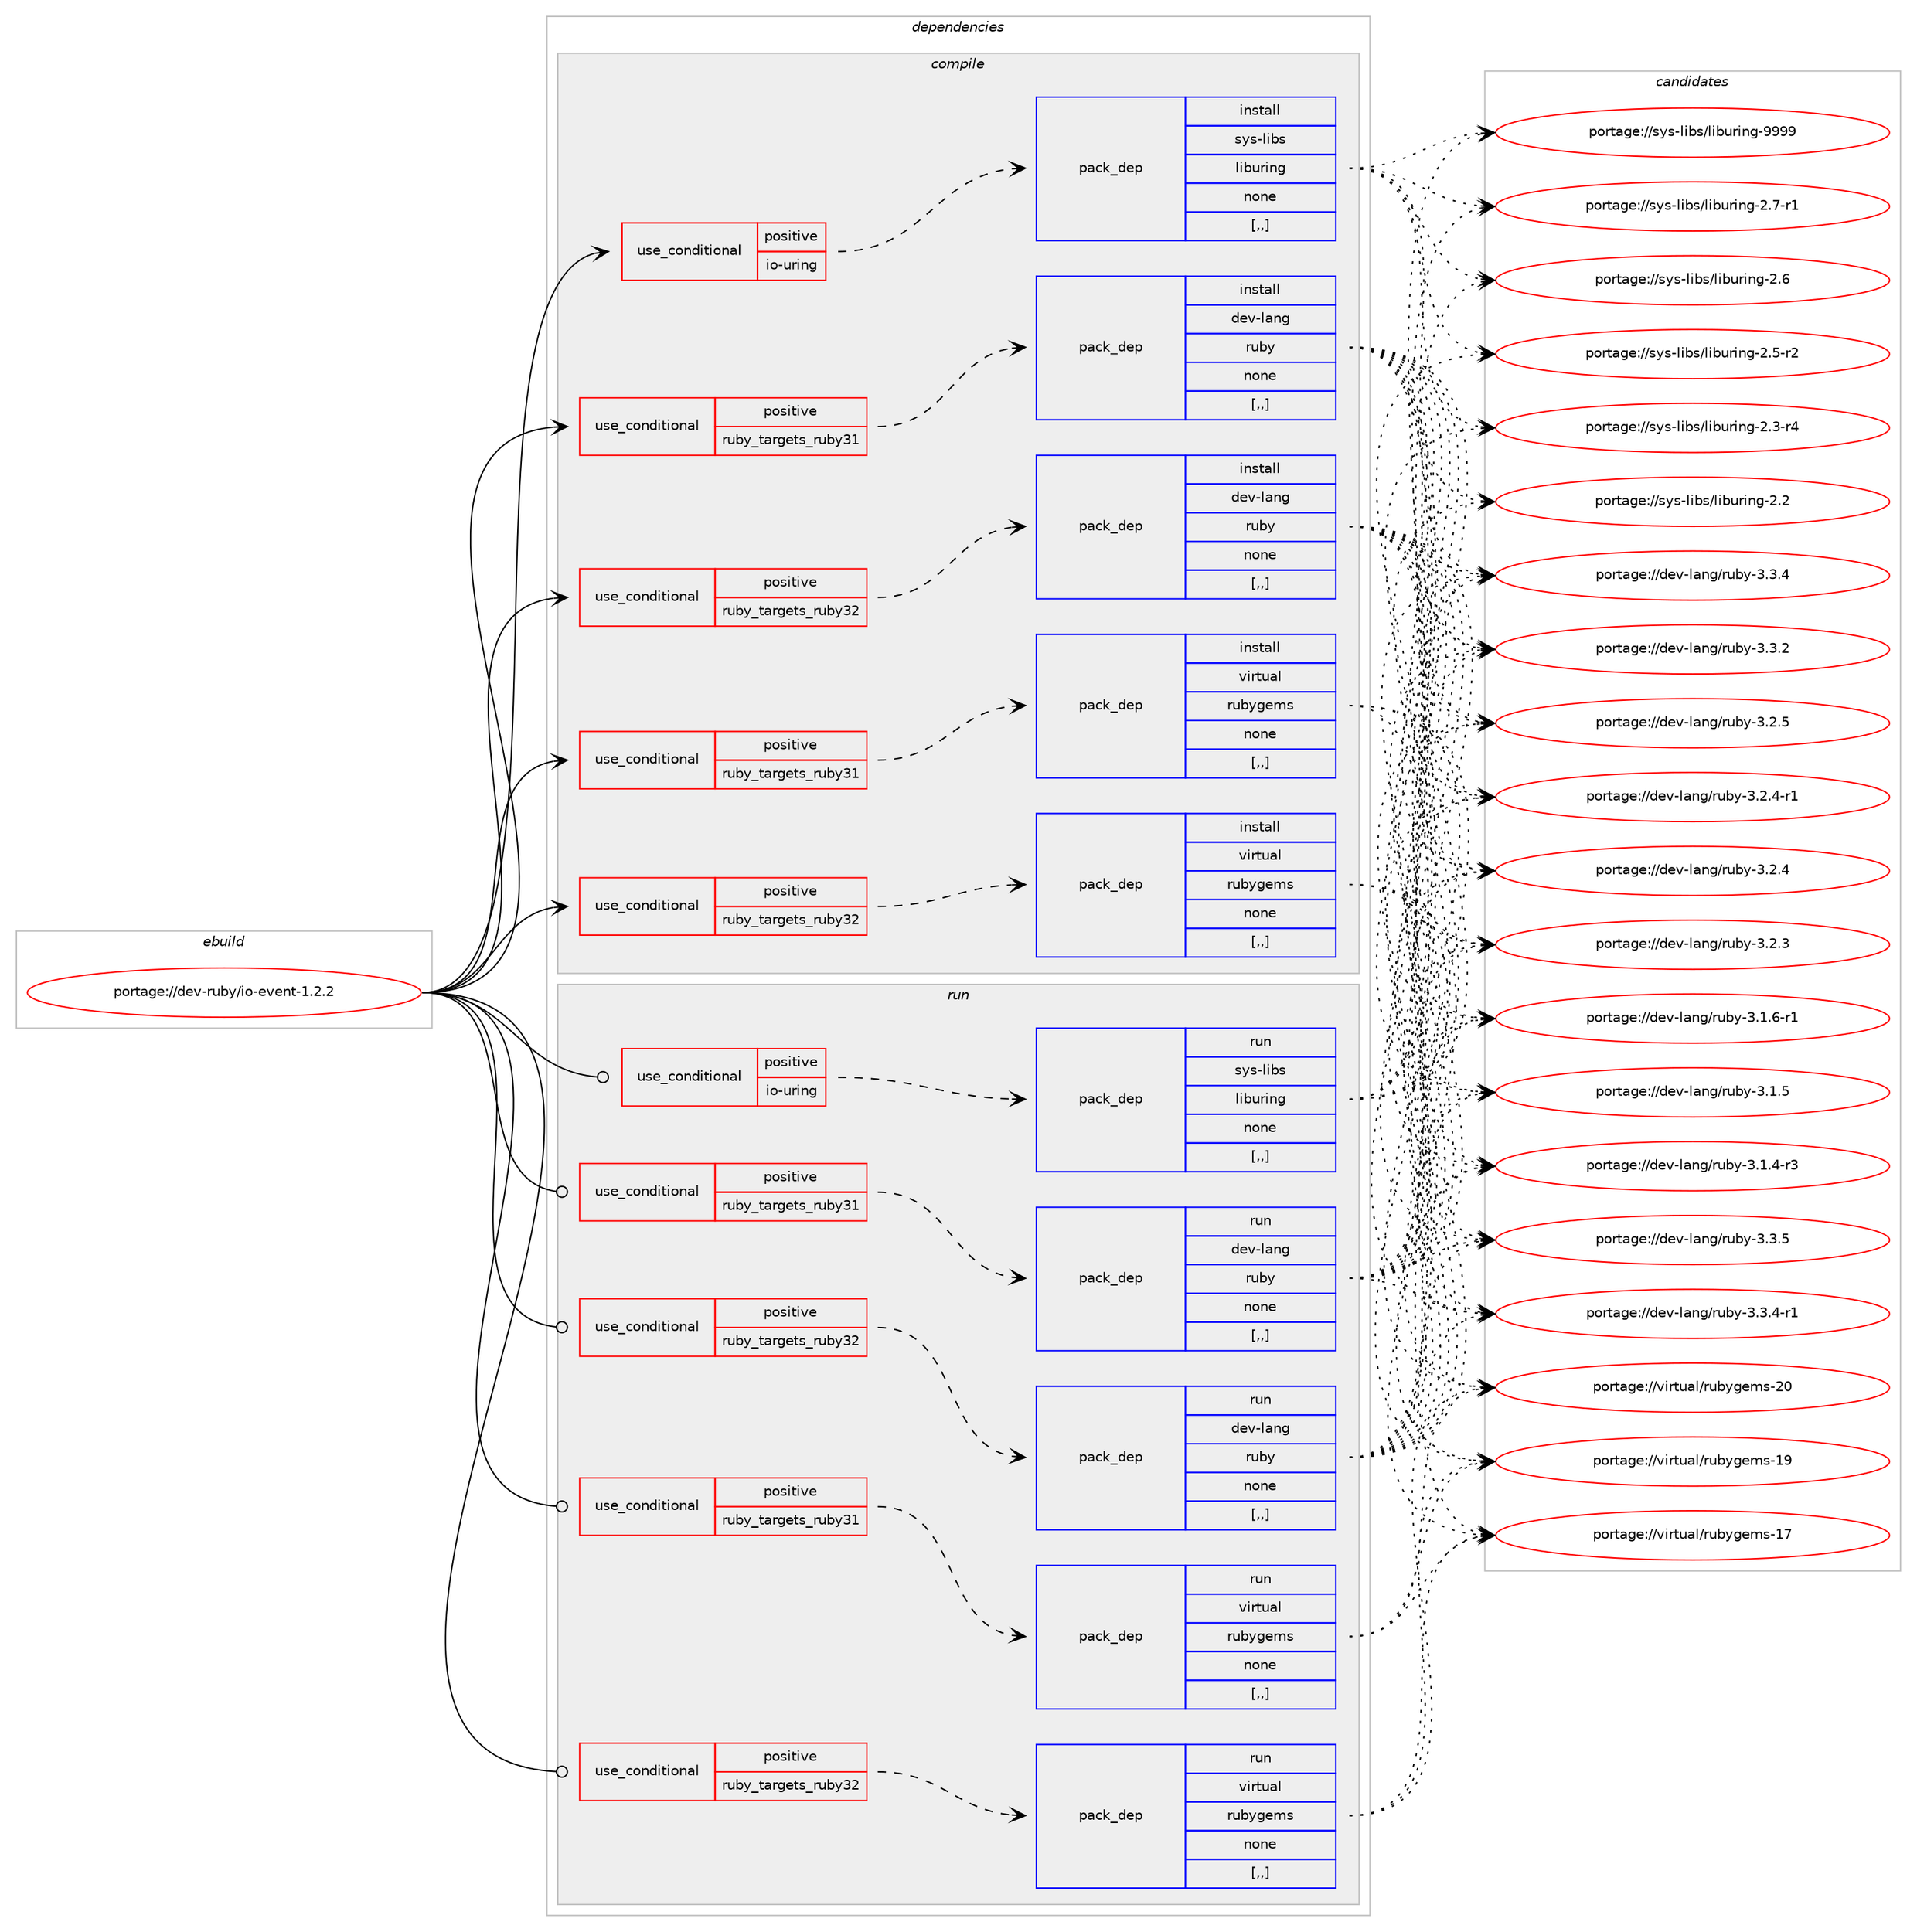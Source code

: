digraph prolog {

# *************
# Graph options
# *************

newrank=true;
concentrate=true;
compound=true;
graph [rankdir=LR,fontname=Helvetica,fontsize=10,ranksep=1.5];#, ranksep=2.5, nodesep=0.2];
edge  [arrowhead=vee];
node  [fontname=Helvetica,fontsize=10];

# **********
# The ebuild
# **********

subgraph cluster_leftcol {
color=gray;
label=<<i>ebuild</i>>;
id [label="portage://dev-ruby/io-event-1.2.2", color=red, width=4, href="../dev-ruby/io-event-1.2.2.svg"];
}

# ****************
# The dependencies
# ****************

subgraph cluster_midcol {
color=gray;
label=<<i>dependencies</i>>;
subgraph cluster_compile {
fillcolor="#eeeeee";
style=filled;
label=<<i>compile</i>>;
subgraph cond180344 {
dependency683293 [label=<<TABLE BORDER="0" CELLBORDER="1" CELLSPACING="0" CELLPADDING="4"><TR><TD ROWSPAN="3" CELLPADDING="10">use_conditional</TD></TR><TR><TD>positive</TD></TR><TR><TD>io-uring</TD></TR></TABLE>>, shape=none, color=red];
subgraph pack498026 {
dependency683294 [label=<<TABLE BORDER="0" CELLBORDER="1" CELLSPACING="0" CELLPADDING="4" WIDTH="220"><TR><TD ROWSPAN="6" CELLPADDING="30">pack_dep</TD></TR><TR><TD WIDTH="110">install</TD></TR><TR><TD>sys-libs</TD></TR><TR><TD>liburing</TD></TR><TR><TD>none</TD></TR><TR><TD>[,,]</TD></TR></TABLE>>, shape=none, color=blue];
}
dependency683293:e -> dependency683294:w [weight=20,style="dashed",arrowhead="vee"];
}
id:e -> dependency683293:w [weight=20,style="solid",arrowhead="vee"];
subgraph cond180345 {
dependency683295 [label=<<TABLE BORDER="0" CELLBORDER="1" CELLSPACING="0" CELLPADDING="4"><TR><TD ROWSPAN="3" CELLPADDING="10">use_conditional</TD></TR><TR><TD>positive</TD></TR><TR><TD>ruby_targets_ruby31</TD></TR></TABLE>>, shape=none, color=red];
subgraph pack498027 {
dependency683296 [label=<<TABLE BORDER="0" CELLBORDER="1" CELLSPACING="0" CELLPADDING="4" WIDTH="220"><TR><TD ROWSPAN="6" CELLPADDING="30">pack_dep</TD></TR><TR><TD WIDTH="110">install</TD></TR><TR><TD>dev-lang</TD></TR><TR><TD>ruby</TD></TR><TR><TD>none</TD></TR><TR><TD>[,,]</TD></TR></TABLE>>, shape=none, color=blue];
}
dependency683295:e -> dependency683296:w [weight=20,style="dashed",arrowhead="vee"];
}
id:e -> dependency683295:w [weight=20,style="solid",arrowhead="vee"];
subgraph cond180346 {
dependency683297 [label=<<TABLE BORDER="0" CELLBORDER="1" CELLSPACING="0" CELLPADDING="4"><TR><TD ROWSPAN="3" CELLPADDING="10">use_conditional</TD></TR><TR><TD>positive</TD></TR><TR><TD>ruby_targets_ruby31</TD></TR></TABLE>>, shape=none, color=red];
subgraph pack498028 {
dependency683298 [label=<<TABLE BORDER="0" CELLBORDER="1" CELLSPACING="0" CELLPADDING="4" WIDTH="220"><TR><TD ROWSPAN="6" CELLPADDING="30">pack_dep</TD></TR><TR><TD WIDTH="110">install</TD></TR><TR><TD>virtual</TD></TR><TR><TD>rubygems</TD></TR><TR><TD>none</TD></TR><TR><TD>[,,]</TD></TR></TABLE>>, shape=none, color=blue];
}
dependency683297:e -> dependency683298:w [weight=20,style="dashed",arrowhead="vee"];
}
id:e -> dependency683297:w [weight=20,style="solid",arrowhead="vee"];
subgraph cond180347 {
dependency683299 [label=<<TABLE BORDER="0" CELLBORDER="1" CELLSPACING="0" CELLPADDING="4"><TR><TD ROWSPAN="3" CELLPADDING="10">use_conditional</TD></TR><TR><TD>positive</TD></TR><TR><TD>ruby_targets_ruby32</TD></TR></TABLE>>, shape=none, color=red];
subgraph pack498029 {
dependency683300 [label=<<TABLE BORDER="0" CELLBORDER="1" CELLSPACING="0" CELLPADDING="4" WIDTH="220"><TR><TD ROWSPAN="6" CELLPADDING="30">pack_dep</TD></TR><TR><TD WIDTH="110">install</TD></TR><TR><TD>dev-lang</TD></TR><TR><TD>ruby</TD></TR><TR><TD>none</TD></TR><TR><TD>[,,]</TD></TR></TABLE>>, shape=none, color=blue];
}
dependency683299:e -> dependency683300:w [weight=20,style="dashed",arrowhead="vee"];
}
id:e -> dependency683299:w [weight=20,style="solid",arrowhead="vee"];
subgraph cond180348 {
dependency683301 [label=<<TABLE BORDER="0" CELLBORDER="1" CELLSPACING="0" CELLPADDING="4"><TR><TD ROWSPAN="3" CELLPADDING="10">use_conditional</TD></TR><TR><TD>positive</TD></TR><TR><TD>ruby_targets_ruby32</TD></TR></TABLE>>, shape=none, color=red];
subgraph pack498030 {
dependency683302 [label=<<TABLE BORDER="0" CELLBORDER="1" CELLSPACING="0" CELLPADDING="4" WIDTH="220"><TR><TD ROWSPAN="6" CELLPADDING="30">pack_dep</TD></TR><TR><TD WIDTH="110">install</TD></TR><TR><TD>virtual</TD></TR><TR><TD>rubygems</TD></TR><TR><TD>none</TD></TR><TR><TD>[,,]</TD></TR></TABLE>>, shape=none, color=blue];
}
dependency683301:e -> dependency683302:w [weight=20,style="dashed",arrowhead="vee"];
}
id:e -> dependency683301:w [weight=20,style="solid",arrowhead="vee"];
}
subgraph cluster_compileandrun {
fillcolor="#eeeeee";
style=filled;
label=<<i>compile and run</i>>;
}
subgraph cluster_run {
fillcolor="#eeeeee";
style=filled;
label=<<i>run</i>>;
subgraph cond180349 {
dependency683303 [label=<<TABLE BORDER="0" CELLBORDER="1" CELLSPACING="0" CELLPADDING="4"><TR><TD ROWSPAN="3" CELLPADDING="10">use_conditional</TD></TR><TR><TD>positive</TD></TR><TR><TD>io-uring</TD></TR></TABLE>>, shape=none, color=red];
subgraph pack498031 {
dependency683304 [label=<<TABLE BORDER="0" CELLBORDER="1" CELLSPACING="0" CELLPADDING="4" WIDTH="220"><TR><TD ROWSPAN="6" CELLPADDING="30">pack_dep</TD></TR><TR><TD WIDTH="110">run</TD></TR><TR><TD>sys-libs</TD></TR><TR><TD>liburing</TD></TR><TR><TD>none</TD></TR><TR><TD>[,,]</TD></TR></TABLE>>, shape=none, color=blue];
}
dependency683303:e -> dependency683304:w [weight=20,style="dashed",arrowhead="vee"];
}
id:e -> dependency683303:w [weight=20,style="solid",arrowhead="odot"];
subgraph cond180350 {
dependency683305 [label=<<TABLE BORDER="0" CELLBORDER="1" CELLSPACING="0" CELLPADDING="4"><TR><TD ROWSPAN="3" CELLPADDING="10">use_conditional</TD></TR><TR><TD>positive</TD></TR><TR><TD>ruby_targets_ruby31</TD></TR></TABLE>>, shape=none, color=red];
subgraph pack498032 {
dependency683306 [label=<<TABLE BORDER="0" CELLBORDER="1" CELLSPACING="0" CELLPADDING="4" WIDTH="220"><TR><TD ROWSPAN="6" CELLPADDING="30">pack_dep</TD></TR><TR><TD WIDTH="110">run</TD></TR><TR><TD>dev-lang</TD></TR><TR><TD>ruby</TD></TR><TR><TD>none</TD></TR><TR><TD>[,,]</TD></TR></TABLE>>, shape=none, color=blue];
}
dependency683305:e -> dependency683306:w [weight=20,style="dashed",arrowhead="vee"];
}
id:e -> dependency683305:w [weight=20,style="solid",arrowhead="odot"];
subgraph cond180351 {
dependency683307 [label=<<TABLE BORDER="0" CELLBORDER="1" CELLSPACING="0" CELLPADDING="4"><TR><TD ROWSPAN="3" CELLPADDING="10">use_conditional</TD></TR><TR><TD>positive</TD></TR><TR><TD>ruby_targets_ruby31</TD></TR></TABLE>>, shape=none, color=red];
subgraph pack498033 {
dependency683308 [label=<<TABLE BORDER="0" CELLBORDER="1" CELLSPACING="0" CELLPADDING="4" WIDTH="220"><TR><TD ROWSPAN="6" CELLPADDING="30">pack_dep</TD></TR><TR><TD WIDTH="110">run</TD></TR><TR><TD>virtual</TD></TR><TR><TD>rubygems</TD></TR><TR><TD>none</TD></TR><TR><TD>[,,]</TD></TR></TABLE>>, shape=none, color=blue];
}
dependency683307:e -> dependency683308:w [weight=20,style="dashed",arrowhead="vee"];
}
id:e -> dependency683307:w [weight=20,style="solid",arrowhead="odot"];
subgraph cond180352 {
dependency683309 [label=<<TABLE BORDER="0" CELLBORDER="1" CELLSPACING="0" CELLPADDING="4"><TR><TD ROWSPAN="3" CELLPADDING="10">use_conditional</TD></TR><TR><TD>positive</TD></TR><TR><TD>ruby_targets_ruby32</TD></TR></TABLE>>, shape=none, color=red];
subgraph pack498034 {
dependency683310 [label=<<TABLE BORDER="0" CELLBORDER="1" CELLSPACING="0" CELLPADDING="4" WIDTH="220"><TR><TD ROWSPAN="6" CELLPADDING="30">pack_dep</TD></TR><TR><TD WIDTH="110">run</TD></TR><TR><TD>dev-lang</TD></TR><TR><TD>ruby</TD></TR><TR><TD>none</TD></TR><TR><TD>[,,]</TD></TR></TABLE>>, shape=none, color=blue];
}
dependency683309:e -> dependency683310:w [weight=20,style="dashed",arrowhead="vee"];
}
id:e -> dependency683309:w [weight=20,style="solid",arrowhead="odot"];
subgraph cond180353 {
dependency683311 [label=<<TABLE BORDER="0" CELLBORDER="1" CELLSPACING="0" CELLPADDING="4"><TR><TD ROWSPAN="3" CELLPADDING="10">use_conditional</TD></TR><TR><TD>positive</TD></TR><TR><TD>ruby_targets_ruby32</TD></TR></TABLE>>, shape=none, color=red];
subgraph pack498035 {
dependency683312 [label=<<TABLE BORDER="0" CELLBORDER="1" CELLSPACING="0" CELLPADDING="4" WIDTH="220"><TR><TD ROWSPAN="6" CELLPADDING="30">pack_dep</TD></TR><TR><TD WIDTH="110">run</TD></TR><TR><TD>virtual</TD></TR><TR><TD>rubygems</TD></TR><TR><TD>none</TD></TR><TR><TD>[,,]</TD></TR></TABLE>>, shape=none, color=blue];
}
dependency683311:e -> dependency683312:w [weight=20,style="dashed",arrowhead="vee"];
}
id:e -> dependency683311:w [weight=20,style="solid",arrowhead="odot"];
}
}

# **************
# The candidates
# **************

subgraph cluster_choices {
rank=same;
color=gray;
label=<<i>candidates</i>>;

subgraph choice498026 {
color=black;
nodesep=1;
choice115121115451081059811547108105981171141051101034557575757 [label="portage://sys-libs/liburing-9999", color=red, width=4,href="../sys-libs/liburing-9999.svg"];
choice11512111545108105981154710810598117114105110103455046554511449 [label="portage://sys-libs/liburing-2.7-r1", color=red, width=4,href="../sys-libs/liburing-2.7-r1.svg"];
choice1151211154510810598115471081059811711410511010345504654 [label="portage://sys-libs/liburing-2.6", color=red, width=4,href="../sys-libs/liburing-2.6.svg"];
choice11512111545108105981154710810598117114105110103455046534511450 [label="portage://sys-libs/liburing-2.5-r2", color=red, width=4,href="../sys-libs/liburing-2.5-r2.svg"];
choice11512111545108105981154710810598117114105110103455046514511452 [label="portage://sys-libs/liburing-2.3-r4", color=red, width=4,href="../sys-libs/liburing-2.3-r4.svg"];
choice1151211154510810598115471081059811711410511010345504650 [label="portage://sys-libs/liburing-2.2", color=red, width=4,href="../sys-libs/liburing-2.2.svg"];
dependency683294:e -> choice115121115451081059811547108105981171141051101034557575757:w [style=dotted,weight="100"];
dependency683294:e -> choice11512111545108105981154710810598117114105110103455046554511449:w [style=dotted,weight="100"];
dependency683294:e -> choice1151211154510810598115471081059811711410511010345504654:w [style=dotted,weight="100"];
dependency683294:e -> choice11512111545108105981154710810598117114105110103455046534511450:w [style=dotted,weight="100"];
dependency683294:e -> choice11512111545108105981154710810598117114105110103455046514511452:w [style=dotted,weight="100"];
dependency683294:e -> choice1151211154510810598115471081059811711410511010345504650:w [style=dotted,weight="100"];
}
subgraph choice498027 {
color=black;
nodesep=1;
choice10010111845108971101034711411798121455146514653 [label="portage://dev-lang/ruby-3.3.5", color=red, width=4,href="../dev-lang/ruby-3.3.5.svg"];
choice100101118451089711010347114117981214551465146524511449 [label="portage://dev-lang/ruby-3.3.4-r1", color=red, width=4,href="../dev-lang/ruby-3.3.4-r1.svg"];
choice10010111845108971101034711411798121455146514652 [label="portage://dev-lang/ruby-3.3.4", color=red, width=4,href="../dev-lang/ruby-3.3.4.svg"];
choice10010111845108971101034711411798121455146514650 [label="portage://dev-lang/ruby-3.3.2", color=red, width=4,href="../dev-lang/ruby-3.3.2.svg"];
choice10010111845108971101034711411798121455146504653 [label="portage://dev-lang/ruby-3.2.5", color=red, width=4,href="../dev-lang/ruby-3.2.5.svg"];
choice100101118451089711010347114117981214551465046524511449 [label="portage://dev-lang/ruby-3.2.4-r1", color=red, width=4,href="../dev-lang/ruby-3.2.4-r1.svg"];
choice10010111845108971101034711411798121455146504652 [label="portage://dev-lang/ruby-3.2.4", color=red, width=4,href="../dev-lang/ruby-3.2.4.svg"];
choice10010111845108971101034711411798121455146504651 [label="portage://dev-lang/ruby-3.2.3", color=red, width=4,href="../dev-lang/ruby-3.2.3.svg"];
choice100101118451089711010347114117981214551464946544511449 [label="portage://dev-lang/ruby-3.1.6-r1", color=red, width=4,href="../dev-lang/ruby-3.1.6-r1.svg"];
choice10010111845108971101034711411798121455146494653 [label="portage://dev-lang/ruby-3.1.5", color=red, width=4,href="../dev-lang/ruby-3.1.5.svg"];
choice100101118451089711010347114117981214551464946524511451 [label="portage://dev-lang/ruby-3.1.4-r3", color=red, width=4,href="../dev-lang/ruby-3.1.4-r3.svg"];
dependency683296:e -> choice10010111845108971101034711411798121455146514653:w [style=dotted,weight="100"];
dependency683296:e -> choice100101118451089711010347114117981214551465146524511449:w [style=dotted,weight="100"];
dependency683296:e -> choice10010111845108971101034711411798121455146514652:w [style=dotted,weight="100"];
dependency683296:e -> choice10010111845108971101034711411798121455146514650:w [style=dotted,weight="100"];
dependency683296:e -> choice10010111845108971101034711411798121455146504653:w [style=dotted,weight="100"];
dependency683296:e -> choice100101118451089711010347114117981214551465046524511449:w [style=dotted,weight="100"];
dependency683296:e -> choice10010111845108971101034711411798121455146504652:w [style=dotted,weight="100"];
dependency683296:e -> choice10010111845108971101034711411798121455146504651:w [style=dotted,weight="100"];
dependency683296:e -> choice100101118451089711010347114117981214551464946544511449:w [style=dotted,weight="100"];
dependency683296:e -> choice10010111845108971101034711411798121455146494653:w [style=dotted,weight="100"];
dependency683296:e -> choice100101118451089711010347114117981214551464946524511451:w [style=dotted,weight="100"];
}
subgraph choice498028 {
color=black;
nodesep=1;
choice118105114116117971084711411798121103101109115455048 [label="portage://virtual/rubygems-20", color=red, width=4,href="../virtual/rubygems-20.svg"];
choice118105114116117971084711411798121103101109115454957 [label="portage://virtual/rubygems-19", color=red, width=4,href="../virtual/rubygems-19.svg"];
choice118105114116117971084711411798121103101109115454955 [label="portage://virtual/rubygems-17", color=red, width=4,href="../virtual/rubygems-17.svg"];
dependency683298:e -> choice118105114116117971084711411798121103101109115455048:w [style=dotted,weight="100"];
dependency683298:e -> choice118105114116117971084711411798121103101109115454957:w [style=dotted,weight="100"];
dependency683298:e -> choice118105114116117971084711411798121103101109115454955:w [style=dotted,weight="100"];
}
subgraph choice498029 {
color=black;
nodesep=1;
choice10010111845108971101034711411798121455146514653 [label="portage://dev-lang/ruby-3.3.5", color=red, width=4,href="../dev-lang/ruby-3.3.5.svg"];
choice100101118451089711010347114117981214551465146524511449 [label="portage://dev-lang/ruby-3.3.4-r1", color=red, width=4,href="../dev-lang/ruby-3.3.4-r1.svg"];
choice10010111845108971101034711411798121455146514652 [label="portage://dev-lang/ruby-3.3.4", color=red, width=4,href="../dev-lang/ruby-3.3.4.svg"];
choice10010111845108971101034711411798121455146514650 [label="portage://dev-lang/ruby-3.3.2", color=red, width=4,href="../dev-lang/ruby-3.3.2.svg"];
choice10010111845108971101034711411798121455146504653 [label="portage://dev-lang/ruby-3.2.5", color=red, width=4,href="../dev-lang/ruby-3.2.5.svg"];
choice100101118451089711010347114117981214551465046524511449 [label="portage://dev-lang/ruby-3.2.4-r1", color=red, width=4,href="../dev-lang/ruby-3.2.4-r1.svg"];
choice10010111845108971101034711411798121455146504652 [label="portage://dev-lang/ruby-3.2.4", color=red, width=4,href="../dev-lang/ruby-3.2.4.svg"];
choice10010111845108971101034711411798121455146504651 [label="portage://dev-lang/ruby-3.2.3", color=red, width=4,href="../dev-lang/ruby-3.2.3.svg"];
choice100101118451089711010347114117981214551464946544511449 [label="portage://dev-lang/ruby-3.1.6-r1", color=red, width=4,href="../dev-lang/ruby-3.1.6-r1.svg"];
choice10010111845108971101034711411798121455146494653 [label="portage://dev-lang/ruby-3.1.5", color=red, width=4,href="../dev-lang/ruby-3.1.5.svg"];
choice100101118451089711010347114117981214551464946524511451 [label="portage://dev-lang/ruby-3.1.4-r3", color=red, width=4,href="../dev-lang/ruby-3.1.4-r3.svg"];
dependency683300:e -> choice10010111845108971101034711411798121455146514653:w [style=dotted,weight="100"];
dependency683300:e -> choice100101118451089711010347114117981214551465146524511449:w [style=dotted,weight="100"];
dependency683300:e -> choice10010111845108971101034711411798121455146514652:w [style=dotted,weight="100"];
dependency683300:e -> choice10010111845108971101034711411798121455146514650:w [style=dotted,weight="100"];
dependency683300:e -> choice10010111845108971101034711411798121455146504653:w [style=dotted,weight="100"];
dependency683300:e -> choice100101118451089711010347114117981214551465046524511449:w [style=dotted,weight="100"];
dependency683300:e -> choice10010111845108971101034711411798121455146504652:w [style=dotted,weight="100"];
dependency683300:e -> choice10010111845108971101034711411798121455146504651:w [style=dotted,weight="100"];
dependency683300:e -> choice100101118451089711010347114117981214551464946544511449:w [style=dotted,weight="100"];
dependency683300:e -> choice10010111845108971101034711411798121455146494653:w [style=dotted,weight="100"];
dependency683300:e -> choice100101118451089711010347114117981214551464946524511451:w [style=dotted,weight="100"];
}
subgraph choice498030 {
color=black;
nodesep=1;
choice118105114116117971084711411798121103101109115455048 [label="portage://virtual/rubygems-20", color=red, width=4,href="../virtual/rubygems-20.svg"];
choice118105114116117971084711411798121103101109115454957 [label="portage://virtual/rubygems-19", color=red, width=4,href="../virtual/rubygems-19.svg"];
choice118105114116117971084711411798121103101109115454955 [label="portage://virtual/rubygems-17", color=red, width=4,href="../virtual/rubygems-17.svg"];
dependency683302:e -> choice118105114116117971084711411798121103101109115455048:w [style=dotted,weight="100"];
dependency683302:e -> choice118105114116117971084711411798121103101109115454957:w [style=dotted,weight="100"];
dependency683302:e -> choice118105114116117971084711411798121103101109115454955:w [style=dotted,weight="100"];
}
subgraph choice498031 {
color=black;
nodesep=1;
choice115121115451081059811547108105981171141051101034557575757 [label="portage://sys-libs/liburing-9999", color=red, width=4,href="../sys-libs/liburing-9999.svg"];
choice11512111545108105981154710810598117114105110103455046554511449 [label="portage://sys-libs/liburing-2.7-r1", color=red, width=4,href="../sys-libs/liburing-2.7-r1.svg"];
choice1151211154510810598115471081059811711410511010345504654 [label="portage://sys-libs/liburing-2.6", color=red, width=4,href="../sys-libs/liburing-2.6.svg"];
choice11512111545108105981154710810598117114105110103455046534511450 [label="portage://sys-libs/liburing-2.5-r2", color=red, width=4,href="../sys-libs/liburing-2.5-r2.svg"];
choice11512111545108105981154710810598117114105110103455046514511452 [label="portage://sys-libs/liburing-2.3-r4", color=red, width=4,href="../sys-libs/liburing-2.3-r4.svg"];
choice1151211154510810598115471081059811711410511010345504650 [label="portage://sys-libs/liburing-2.2", color=red, width=4,href="../sys-libs/liburing-2.2.svg"];
dependency683304:e -> choice115121115451081059811547108105981171141051101034557575757:w [style=dotted,weight="100"];
dependency683304:e -> choice11512111545108105981154710810598117114105110103455046554511449:w [style=dotted,weight="100"];
dependency683304:e -> choice1151211154510810598115471081059811711410511010345504654:w [style=dotted,weight="100"];
dependency683304:e -> choice11512111545108105981154710810598117114105110103455046534511450:w [style=dotted,weight="100"];
dependency683304:e -> choice11512111545108105981154710810598117114105110103455046514511452:w [style=dotted,weight="100"];
dependency683304:e -> choice1151211154510810598115471081059811711410511010345504650:w [style=dotted,weight="100"];
}
subgraph choice498032 {
color=black;
nodesep=1;
choice10010111845108971101034711411798121455146514653 [label="portage://dev-lang/ruby-3.3.5", color=red, width=4,href="../dev-lang/ruby-3.3.5.svg"];
choice100101118451089711010347114117981214551465146524511449 [label="portage://dev-lang/ruby-3.3.4-r1", color=red, width=4,href="../dev-lang/ruby-3.3.4-r1.svg"];
choice10010111845108971101034711411798121455146514652 [label="portage://dev-lang/ruby-3.3.4", color=red, width=4,href="../dev-lang/ruby-3.3.4.svg"];
choice10010111845108971101034711411798121455146514650 [label="portage://dev-lang/ruby-3.3.2", color=red, width=4,href="../dev-lang/ruby-3.3.2.svg"];
choice10010111845108971101034711411798121455146504653 [label="portage://dev-lang/ruby-3.2.5", color=red, width=4,href="../dev-lang/ruby-3.2.5.svg"];
choice100101118451089711010347114117981214551465046524511449 [label="portage://dev-lang/ruby-3.2.4-r1", color=red, width=4,href="../dev-lang/ruby-3.2.4-r1.svg"];
choice10010111845108971101034711411798121455146504652 [label="portage://dev-lang/ruby-3.2.4", color=red, width=4,href="../dev-lang/ruby-3.2.4.svg"];
choice10010111845108971101034711411798121455146504651 [label="portage://dev-lang/ruby-3.2.3", color=red, width=4,href="../dev-lang/ruby-3.2.3.svg"];
choice100101118451089711010347114117981214551464946544511449 [label="portage://dev-lang/ruby-3.1.6-r1", color=red, width=4,href="../dev-lang/ruby-3.1.6-r1.svg"];
choice10010111845108971101034711411798121455146494653 [label="portage://dev-lang/ruby-3.1.5", color=red, width=4,href="../dev-lang/ruby-3.1.5.svg"];
choice100101118451089711010347114117981214551464946524511451 [label="portage://dev-lang/ruby-3.1.4-r3", color=red, width=4,href="../dev-lang/ruby-3.1.4-r3.svg"];
dependency683306:e -> choice10010111845108971101034711411798121455146514653:w [style=dotted,weight="100"];
dependency683306:e -> choice100101118451089711010347114117981214551465146524511449:w [style=dotted,weight="100"];
dependency683306:e -> choice10010111845108971101034711411798121455146514652:w [style=dotted,weight="100"];
dependency683306:e -> choice10010111845108971101034711411798121455146514650:w [style=dotted,weight="100"];
dependency683306:e -> choice10010111845108971101034711411798121455146504653:w [style=dotted,weight="100"];
dependency683306:e -> choice100101118451089711010347114117981214551465046524511449:w [style=dotted,weight="100"];
dependency683306:e -> choice10010111845108971101034711411798121455146504652:w [style=dotted,weight="100"];
dependency683306:e -> choice10010111845108971101034711411798121455146504651:w [style=dotted,weight="100"];
dependency683306:e -> choice100101118451089711010347114117981214551464946544511449:w [style=dotted,weight="100"];
dependency683306:e -> choice10010111845108971101034711411798121455146494653:w [style=dotted,weight="100"];
dependency683306:e -> choice100101118451089711010347114117981214551464946524511451:w [style=dotted,weight="100"];
}
subgraph choice498033 {
color=black;
nodesep=1;
choice118105114116117971084711411798121103101109115455048 [label="portage://virtual/rubygems-20", color=red, width=4,href="../virtual/rubygems-20.svg"];
choice118105114116117971084711411798121103101109115454957 [label="portage://virtual/rubygems-19", color=red, width=4,href="../virtual/rubygems-19.svg"];
choice118105114116117971084711411798121103101109115454955 [label="portage://virtual/rubygems-17", color=red, width=4,href="../virtual/rubygems-17.svg"];
dependency683308:e -> choice118105114116117971084711411798121103101109115455048:w [style=dotted,weight="100"];
dependency683308:e -> choice118105114116117971084711411798121103101109115454957:w [style=dotted,weight="100"];
dependency683308:e -> choice118105114116117971084711411798121103101109115454955:w [style=dotted,weight="100"];
}
subgraph choice498034 {
color=black;
nodesep=1;
choice10010111845108971101034711411798121455146514653 [label="portage://dev-lang/ruby-3.3.5", color=red, width=4,href="../dev-lang/ruby-3.3.5.svg"];
choice100101118451089711010347114117981214551465146524511449 [label="portage://dev-lang/ruby-3.3.4-r1", color=red, width=4,href="../dev-lang/ruby-3.3.4-r1.svg"];
choice10010111845108971101034711411798121455146514652 [label="portage://dev-lang/ruby-3.3.4", color=red, width=4,href="../dev-lang/ruby-3.3.4.svg"];
choice10010111845108971101034711411798121455146514650 [label="portage://dev-lang/ruby-3.3.2", color=red, width=4,href="../dev-lang/ruby-3.3.2.svg"];
choice10010111845108971101034711411798121455146504653 [label="portage://dev-lang/ruby-3.2.5", color=red, width=4,href="../dev-lang/ruby-3.2.5.svg"];
choice100101118451089711010347114117981214551465046524511449 [label="portage://dev-lang/ruby-3.2.4-r1", color=red, width=4,href="../dev-lang/ruby-3.2.4-r1.svg"];
choice10010111845108971101034711411798121455146504652 [label="portage://dev-lang/ruby-3.2.4", color=red, width=4,href="../dev-lang/ruby-3.2.4.svg"];
choice10010111845108971101034711411798121455146504651 [label="portage://dev-lang/ruby-3.2.3", color=red, width=4,href="../dev-lang/ruby-3.2.3.svg"];
choice100101118451089711010347114117981214551464946544511449 [label="portage://dev-lang/ruby-3.1.6-r1", color=red, width=4,href="../dev-lang/ruby-3.1.6-r1.svg"];
choice10010111845108971101034711411798121455146494653 [label="portage://dev-lang/ruby-3.1.5", color=red, width=4,href="../dev-lang/ruby-3.1.5.svg"];
choice100101118451089711010347114117981214551464946524511451 [label="portage://dev-lang/ruby-3.1.4-r3", color=red, width=4,href="../dev-lang/ruby-3.1.4-r3.svg"];
dependency683310:e -> choice10010111845108971101034711411798121455146514653:w [style=dotted,weight="100"];
dependency683310:e -> choice100101118451089711010347114117981214551465146524511449:w [style=dotted,weight="100"];
dependency683310:e -> choice10010111845108971101034711411798121455146514652:w [style=dotted,weight="100"];
dependency683310:e -> choice10010111845108971101034711411798121455146514650:w [style=dotted,weight="100"];
dependency683310:e -> choice10010111845108971101034711411798121455146504653:w [style=dotted,weight="100"];
dependency683310:e -> choice100101118451089711010347114117981214551465046524511449:w [style=dotted,weight="100"];
dependency683310:e -> choice10010111845108971101034711411798121455146504652:w [style=dotted,weight="100"];
dependency683310:e -> choice10010111845108971101034711411798121455146504651:w [style=dotted,weight="100"];
dependency683310:e -> choice100101118451089711010347114117981214551464946544511449:w [style=dotted,weight="100"];
dependency683310:e -> choice10010111845108971101034711411798121455146494653:w [style=dotted,weight="100"];
dependency683310:e -> choice100101118451089711010347114117981214551464946524511451:w [style=dotted,weight="100"];
}
subgraph choice498035 {
color=black;
nodesep=1;
choice118105114116117971084711411798121103101109115455048 [label="portage://virtual/rubygems-20", color=red, width=4,href="../virtual/rubygems-20.svg"];
choice118105114116117971084711411798121103101109115454957 [label="portage://virtual/rubygems-19", color=red, width=4,href="../virtual/rubygems-19.svg"];
choice118105114116117971084711411798121103101109115454955 [label="portage://virtual/rubygems-17", color=red, width=4,href="../virtual/rubygems-17.svg"];
dependency683312:e -> choice118105114116117971084711411798121103101109115455048:w [style=dotted,weight="100"];
dependency683312:e -> choice118105114116117971084711411798121103101109115454957:w [style=dotted,weight="100"];
dependency683312:e -> choice118105114116117971084711411798121103101109115454955:w [style=dotted,weight="100"];
}
}

}
